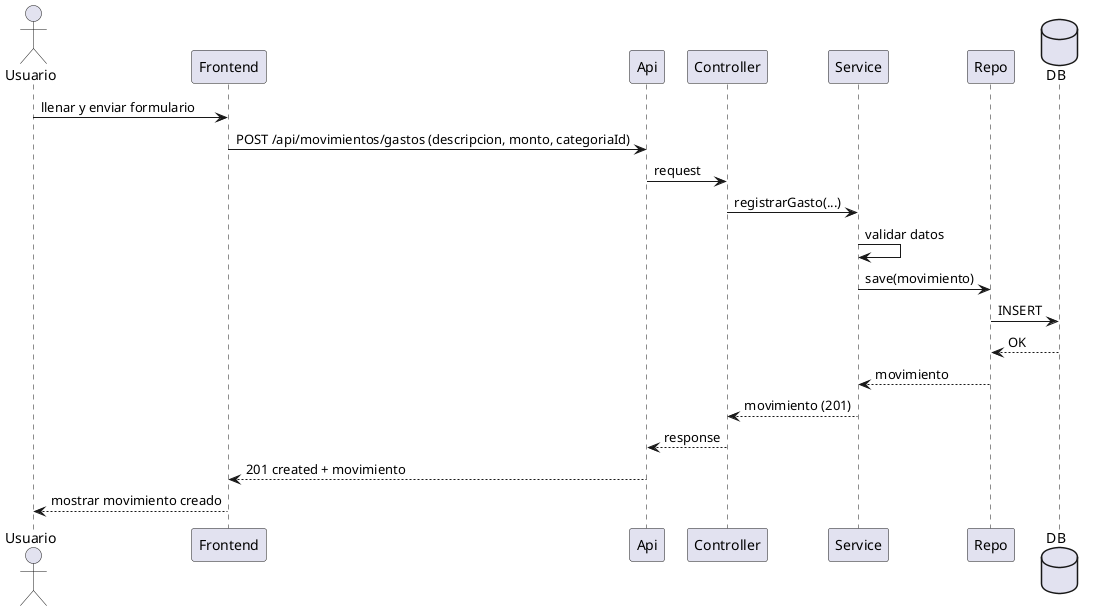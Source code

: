 @startuml secuencia_crear_movimiento
actor Usuario
participant Frontend
participant Api
participant Controller
participant Service
participant Repo
database DB

Usuario -> Frontend: llenar y enviar formulario
Frontend -> Api: POST /api/movimientos/gastos (descripcion, monto, categoriaId)
Api -> Controller: request
Controller -> Service: registrarGasto(...)
Service -> Service: validar datos
Service -> Repo: save(movimiento)
Repo -> DB: INSERT
DB --> Repo: OK
Repo --> Service: movimiento
Service --> Controller: movimiento (201)
Controller --> Api: response
Api --> Frontend: 201 created + movimiento
Frontend --> Usuario: mostrar movimiento creado
@enduml
